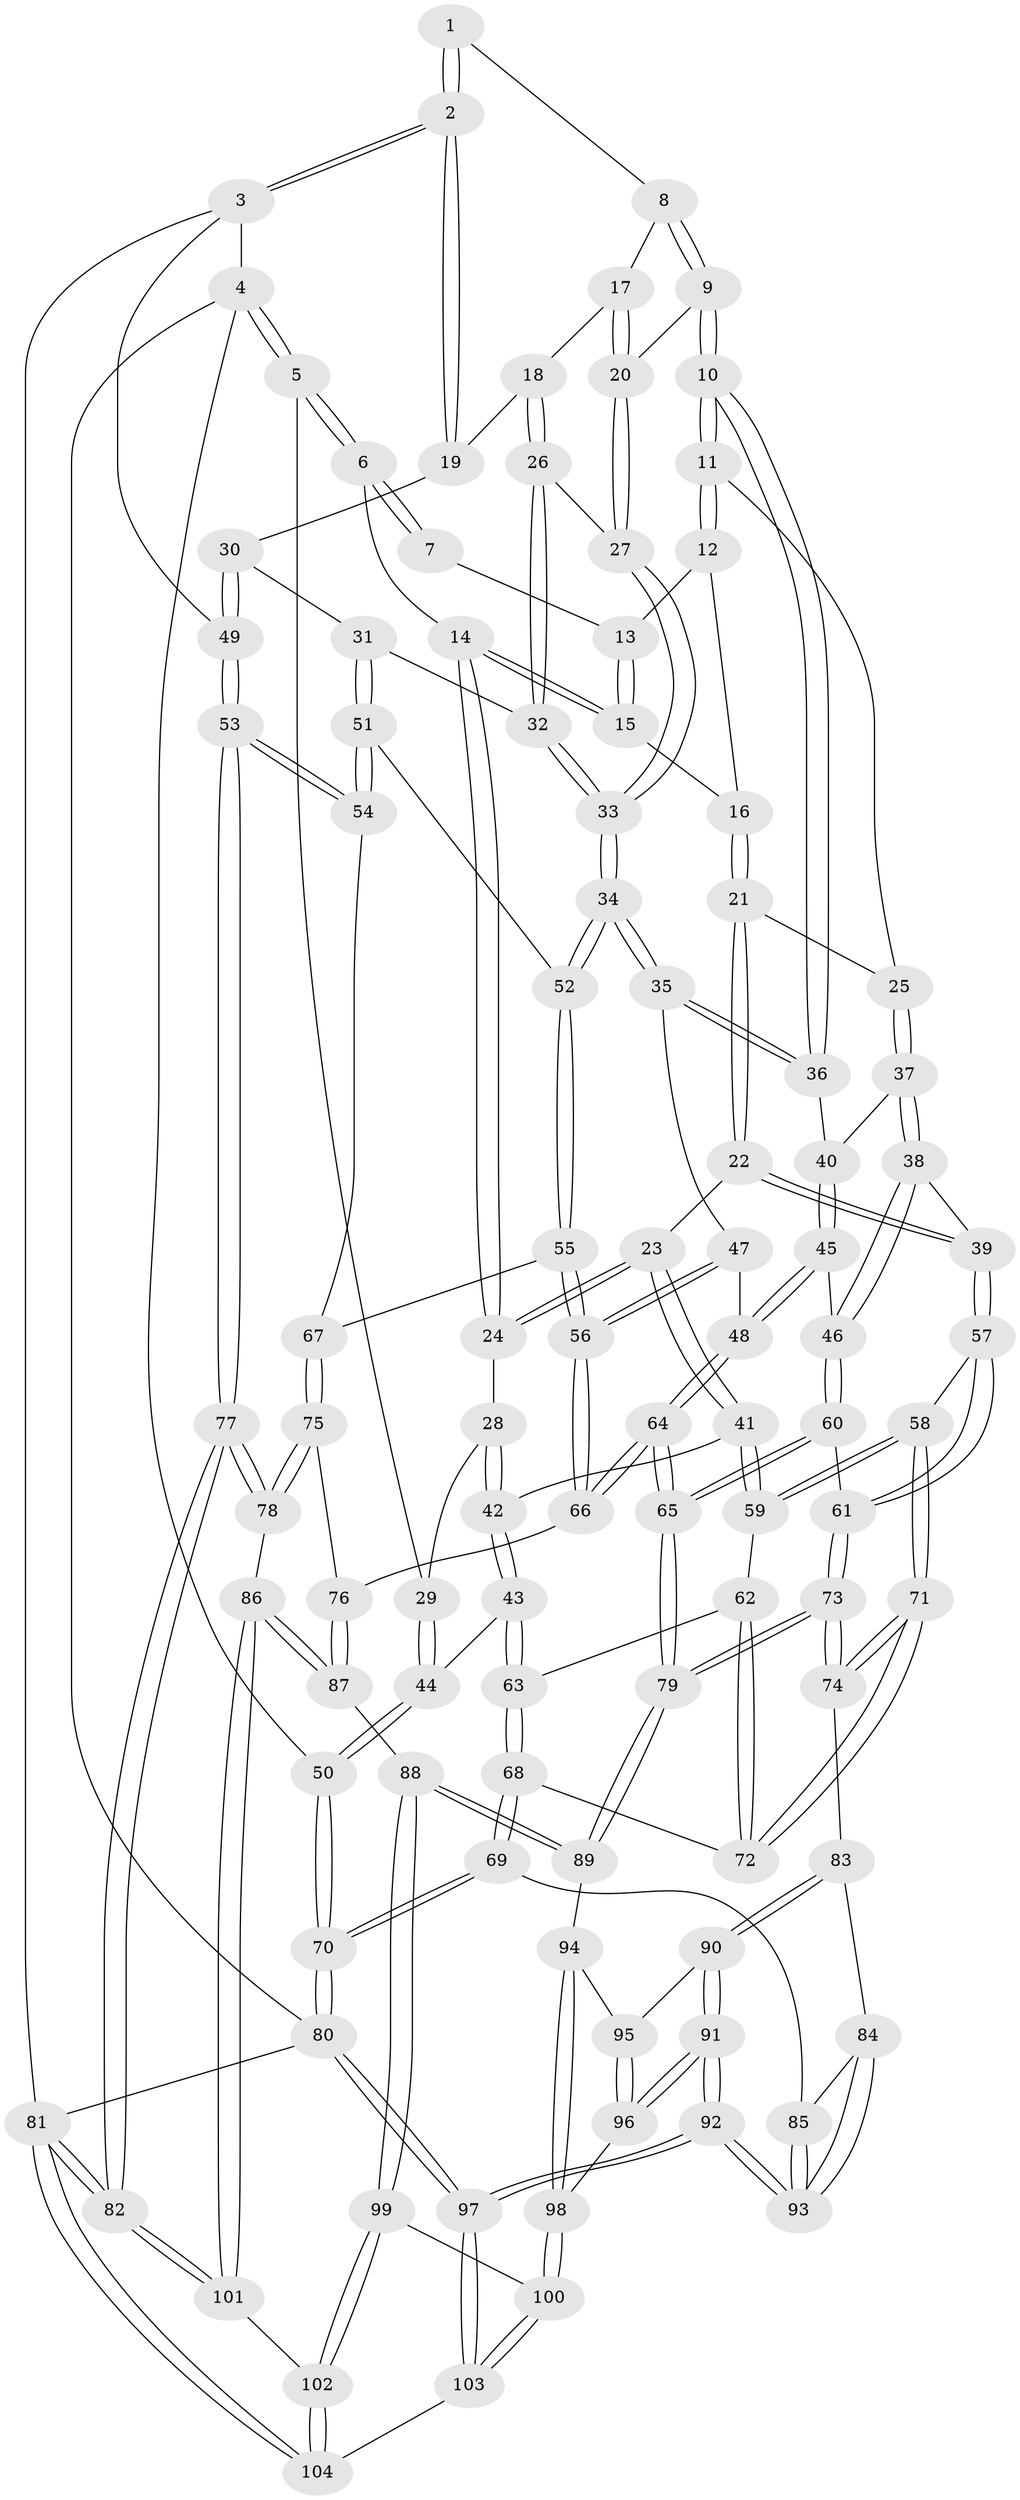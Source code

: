 // coarse degree distribution, {2: 0.0821917808219178, 3: 0.726027397260274, 4: 0.1506849315068493, 6: 0.0273972602739726, 5: 0.0136986301369863}
// Generated by graph-tools (version 1.1) at 2025/54/03/04/25 22:54:33]
// undirected, 104 vertices, 257 edges
graph export_dot {
  node [color=gray90,style=filled];
  1 [pos="+0.620591823047159+0"];
  2 [pos="+1+0"];
  3 [pos="+1+0"];
  4 [pos="+0+0"];
  5 [pos="+0+0"];
  6 [pos="+0.22092100593677416+0"];
  7 [pos="+0.6187304997654378+0"];
  8 [pos="+0.6793595984906213+0.031436866547073575"];
  9 [pos="+0.6818445583248299+0.10749469389440935"];
  10 [pos="+0.5960920529585979+0.1475941105034241"];
  11 [pos="+0.5853740866911459+0.14439252902854488"];
  12 [pos="+0.544663002228706+0.029954140106592694"];
  13 [pos="+0.55586748923772+0"];
  14 [pos="+0.28307716025075264+0.014871469372279605"];
  15 [pos="+0.38007757871612263+0.07053096841539061"];
  16 [pos="+0.40469084537303673+0.08876079612113409"];
  17 [pos="+0.8584951595135454+0.01733091187044801"];
  18 [pos="+1+0"];
  19 [pos="+1+0"];
  20 [pos="+0.7355522687352066+0.13019034723358397"];
  21 [pos="+0.4274290525340377+0.12016890906437011"];
  22 [pos="+0.36105561396437+0.29837966700873103"];
  23 [pos="+0.29418730177471597+0.28252426213338966"];
  24 [pos="+0.23639037407339936+0.1341949446359134"];
  25 [pos="+0.5080940222385268+0.16464163847591665"];
  26 [pos="+0.8453148904968159+0.18128262277226612"];
  27 [pos="+0.7355894517187054+0.13025342022862996"];
  28 [pos="+0.11011064509224616+0.1808839013237145"];
  29 [pos="+0.10698070314418373+0.18165207831020133"];
  30 [pos="+0.9050292270977844+0.25549305429133407"];
  31 [pos="+0.8774300481860223+0.25676317503971585"];
  32 [pos="+0.8668740826977039+0.24999357970495598"];
  33 [pos="+0.734458461679265+0.2769723381402542"];
  34 [pos="+0.7069731281491924+0.3079257107860777"];
  35 [pos="+0.6520744108688843+0.2922048742929114"];
  36 [pos="+0.6211150179054903+0.24772350140271046"];
  37 [pos="+0.49980173931199595+0.19380692016086784"];
  38 [pos="+0.40280629929737416+0.31521986977555183"];
  39 [pos="+0.37822251751202496+0.30915173761147813"];
  40 [pos="+0.5329684283927608+0.27106085192766216"];
  41 [pos="+0.2326689371611527+0.339541704920301"];
  42 [pos="+0.21740579910925636+0.3395813823540162"];
  43 [pos="+0.08470136296593254+0.35578043999605613"];
  44 [pos="+0.018603570177311256+0.2945638766233049"];
  45 [pos="+0.4921012487694624+0.3525630920800133"];
  46 [pos="+0.4440004695573936+0.34501662371169284"];
  47 [pos="+0.5906466592572306+0.3406768236990272"];
  48 [pos="+0.510512971050353+0.36337680111792"];
  49 [pos="+1+0.35054086238237525"];
  50 [pos="+0+0.2873123040794791"];
  51 [pos="+0.8621246117977083+0.33516169581251726"];
  52 [pos="+0.72420740069036+0.3586141352930832"];
  53 [pos="+1+0.5122791558586995"];
  54 [pos="+0.8848544293840869+0.4221261000859164"];
  55 [pos="+0.7256568131079641+0.37666826800278097"];
  56 [pos="+0.6431372076035996+0.4617152535972134"];
  57 [pos="+0.3367199599998563+0.4469088507718054"];
  58 [pos="+0.27771092220944454+0.4552526862483275"];
  59 [pos="+0.24468547573646976+0.4242682042136431"];
  60 [pos="+0.43097019918594376+0.41112546334889005"];
  61 [pos="+0.3853801396251716+0.48635417668646685"];
  62 [pos="+0.2111066453249872+0.4506591741874189"];
  63 [pos="+0.09092129603622566+0.465029165996392"];
  64 [pos="+0.5813053406393263+0.5553733326086205"];
  65 [pos="+0.541309688528722+0.5877745187093737"];
  66 [pos="+0.5945483782871991+0.5518256122863646"];
  67 [pos="+0.8036507689711825+0.4474653892045563"];
  68 [pos="+0.07272689382543074+0.5274025338514076"];
  69 [pos="+0.012700189127824684+0.5917293035215221"];
  70 [pos="+0+0.6258528254407986"];
  71 [pos="+0.2742935799644453+0.5849195880739957"];
  72 [pos="+0.19798136445783882+0.5402109968527772"];
  73 [pos="+0.41604727457241747+0.5942853894715785"];
  74 [pos="+0.28179128822741295+0.5969387263694101"];
  75 [pos="+0.7720906418935654+0.5690190282690137"];
  76 [pos="+0.6285618132711147+0.5605739045890059"];
  77 [pos="+1+0.7121634226075254"];
  78 [pos="+0.8952508632623798+0.6871454991123364"];
  79 [pos="+0.4966326107515445+0.632992960500668"];
  80 [pos="+0+1"];
  81 [pos="+1+1"];
  82 [pos="+1+1"];
  83 [pos="+0.2723554595052462+0.6108415409092866"];
  84 [pos="+0.2704481035689739+0.611725499957222"];
  85 [pos="+0.04575201817603585+0.6183502558733517"];
  86 [pos="+0.7552350965979527+0.7714854222326953"];
  87 [pos="+0.7427575999859909+0.7685688790856368"];
  88 [pos="+0.5845763625329496+0.7685048332832792"];
  89 [pos="+0.49834101808755+0.684678821919652"];
  90 [pos="+0.2735525004793552+0.6435686985875827"];
  91 [pos="+0.1785581590389567+0.8668327111236999"];
  92 [pos="+0.1720761101968336+0.8708840464697024"];
  93 [pos="+0.13328614313887693+0.7214223425780948"];
  94 [pos="+0.4800463635055295+0.7050827290722107"];
  95 [pos="+0.2968736998612571+0.705613258727358"];
  96 [pos="+0.307477480339725+0.8098664598515833"];
  97 [pos="+0+1"];
  98 [pos="+0.40363650346563634+0.8003979229007744"];
  99 [pos="+0.5867921153454128+0.8678919776047053"];
  100 [pos="+0.43226199986538116+0.9004580542761103"];
  101 [pos="+0.7514211254882778+0.8396964537097867"];
  102 [pos="+0.6529708828088308+1"];
  103 [pos="+0.41541372351762657+1"];
  104 [pos="+0.6526518214383716+1"];
  1 -- 2;
  1 -- 2;
  1 -- 8;
  2 -- 3;
  2 -- 3;
  2 -- 19;
  2 -- 19;
  3 -- 4;
  3 -- 49;
  3 -- 81;
  4 -- 5;
  4 -- 5;
  4 -- 50;
  4 -- 80;
  5 -- 6;
  5 -- 6;
  5 -- 29;
  6 -- 7;
  6 -- 7;
  6 -- 14;
  7 -- 13;
  8 -- 9;
  8 -- 9;
  8 -- 17;
  9 -- 10;
  9 -- 10;
  9 -- 20;
  10 -- 11;
  10 -- 11;
  10 -- 36;
  10 -- 36;
  11 -- 12;
  11 -- 12;
  11 -- 25;
  12 -- 13;
  12 -- 16;
  13 -- 15;
  13 -- 15;
  14 -- 15;
  14 -- 15;
  14 -- 24;
  14 -- 24;
  15 -- 16;
  16 -- 21;
  16 -- 21;
  17 -- 18;
  17 -- 20;
  17 -- 20;
  18 -- 19;
  18 -- 26;
  18 -- 26;
  19 -- 30;
  20 -- 27;
  20 -- 27;
  21 -- 22;
  21 -- 22;
  21 -- 25;
  22 -- 23;
  22 -- 39;
  22 -- 39;
  23 -- 24;
  23 -- 24;
  23 -- 41;
  23 -- 41;
  24 -- 28;
  25 -- 37;
  25 -- 37;
  26 -- 27;
  26 -- 32;
  26 -- 32;
  27 -- 33;
  27 -- 33;
  28 -- 29;
  28 -- 42;
  28 -- 42;
  29 -- 44;
  29 -- 44;
  30 -- 31;
  30 -- 49;
  30 -- 49;
  31 -- 32;
  31 -- 51;
  31 -- 51;
  32 -- 33;
  32 -- 33;
  33 -- 34;
  33 -- 34;
  34 -- 35;
  34 -- 35;
  34 -- 52;
  34 -- 52;
  35 -- 36;
  35 -- 36;
  35 -- 47;
  36 -- 40;
  37 -- 38;
  37 -- 38;
  37 -- 40;
  38 -- 39;
  38 -- 46;
  38 -- 46;
  39 -- 57;
  39 -- 57;
  40 -- 45;
  40 -- 45;
  41 -- 42;
  41 -- 59;
  41 -- 59;
  42 -- 43;
  42 -- 43;
  43 -- 44;
  43 -- 63;
  43 -- 63;
  44 -- 50;
  44 -- 50;
  45 -- 46;
  45 -- 48;
  45 -- 48;
  46 -- 60;
  46 -- 60;
  47 -- 48;
  47 -- 56;
  47 -- 56;
  48 -- 64;
  48 -- 64;
  49 -- 53;
  49 -- 53;
  50 -- 70;
  50 -- 70;
  51 -- 52;
  51 -- 54;
  51 -- 54;
  52 -- 55;
  52 -- 55;
  53 -- 54;
  53 -- 54;
  53 -- 77;
  53 -- 77;
  54 -- 67;
  55 -- 56;
  55 -- 56;
  55 -- 67;
  56 -- 66;
  56 -- 66;
  57 -- 58;
  57 -- 61;
  57 -- 61;
  58 -- 59;
  58 -- 59;
  58 -- 71;
  58 -- 71;
  59 -- 62;
  60 -- 61;
  60 -- 65;
  60 -- 65;
  61 -- 73;
  61 -- 73;
  62 -- 63;
  62 -- 72;
  62 -- 72;
  63 -- 68;
  63 -- 68;
  64 -- 65;
  64 -- 65;
  64 -- 66;
  64 -- 66;
  65 -- 79;
  65 -- 79;
  66 -- 76;
  67 -- 75;
  67 -- 75;
  68 -- 69;
  68 -- 69;
  68 -- 72;
  69 -- 70;
  69 -- 70;
  69 -- 85;
  70 -- 80;
  70 -- 80;
  71 -- 72;
  71 -- 72;
  71 -- 74;
  71 -- 74;
  73 -- 74;
  73 -- 74;
  73 -- 79;
  73 -- 79;
  74 -- 83;
  75 -- 76;
  75 -- 78;
  75 -- 78;
  76 -- 87;
  76 -- 87;
  77 -- 78;
  77 -- 78;
  77 -- 82;
  77 -- 82;
  78 -- 86;
  79 -- 89;
  79 -- 89;
  80 -- 97;
  80 -- 97;
  80 -- 81;
  81 -- 82;
  81 -- 82;
  81 -- 104;
  81 -- 104;
  82 -- 101;
  82 -- 101;
  83 -- 84;
  83 -- 90;
  83 -- 90;
  84 -- 85;
  84 -- 93;
  84 -- 93;
  85 -- 93;
  85 -- 93;
  86 -- 87;
  86 -- 87;
  86 -- 101;
  86 -- 101;
  87 -- 88;
  88 -- 89;
  88 -- 89;
  88 -- 99;
  88 -- 99;
  89 -- 94;
  90 -- 91;
  90 -- 91;
  90 -- 95;
  91 -- 92;
  91 -- 92;
  91 -- 96;
  91 -- 96;
  92 -- 93;
  92 -- 93;
  92 -- 97;
  92 -- 97;
  94 -- 95;
  94 -- 98;
  94 -- 98;
  95 -- 96;
  95 -- 96;
  96 -- 98;
  97 -- 103;
  97 -- 103;
  98 -- 100;
  98 -- 100;
  99 -- 100;
  99 -- 102;
  99 -- 102;
  100 -- 103;
  100 -- 103;
  101 -- 102;
  102 -- 104;
  102 -- 104;
  103 -- 104;
}
